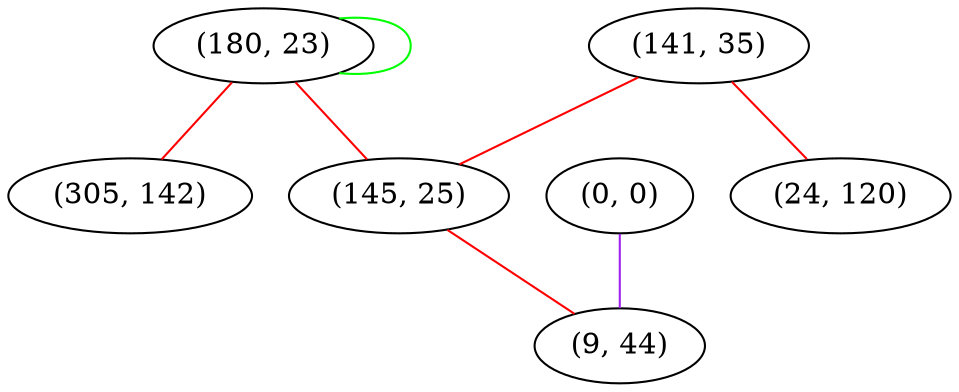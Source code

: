 graph "" {
"(180, 23)";
"(0, 0)";
"(141, 35)";
"(24, 120)";
"(145, 25)";
"(305, 142)";
"(9, 44)";
"(180, 23)" -- "(180, 23)"  [color=green, key=0, weight=2];
"(180, 23)" -- "(305, 142)"  [color=red, key=0, weight=1];
"(180, 23)" -- "(145, 25)"  [color=red, key=0, weight=1];
"(0, 0)" -- "(9, 44)"  [color=purple, key=0, weight=4];
"(141, 35)" -- "(24, 120)"  [color=red, key=0, weight=1];
"(141, 35)" -- "(145, 25)"  [color=red, key=0, weight=1];
"(145, 25)" -- "(9, 44)"  [color=red, key=0, weight=1];
}
